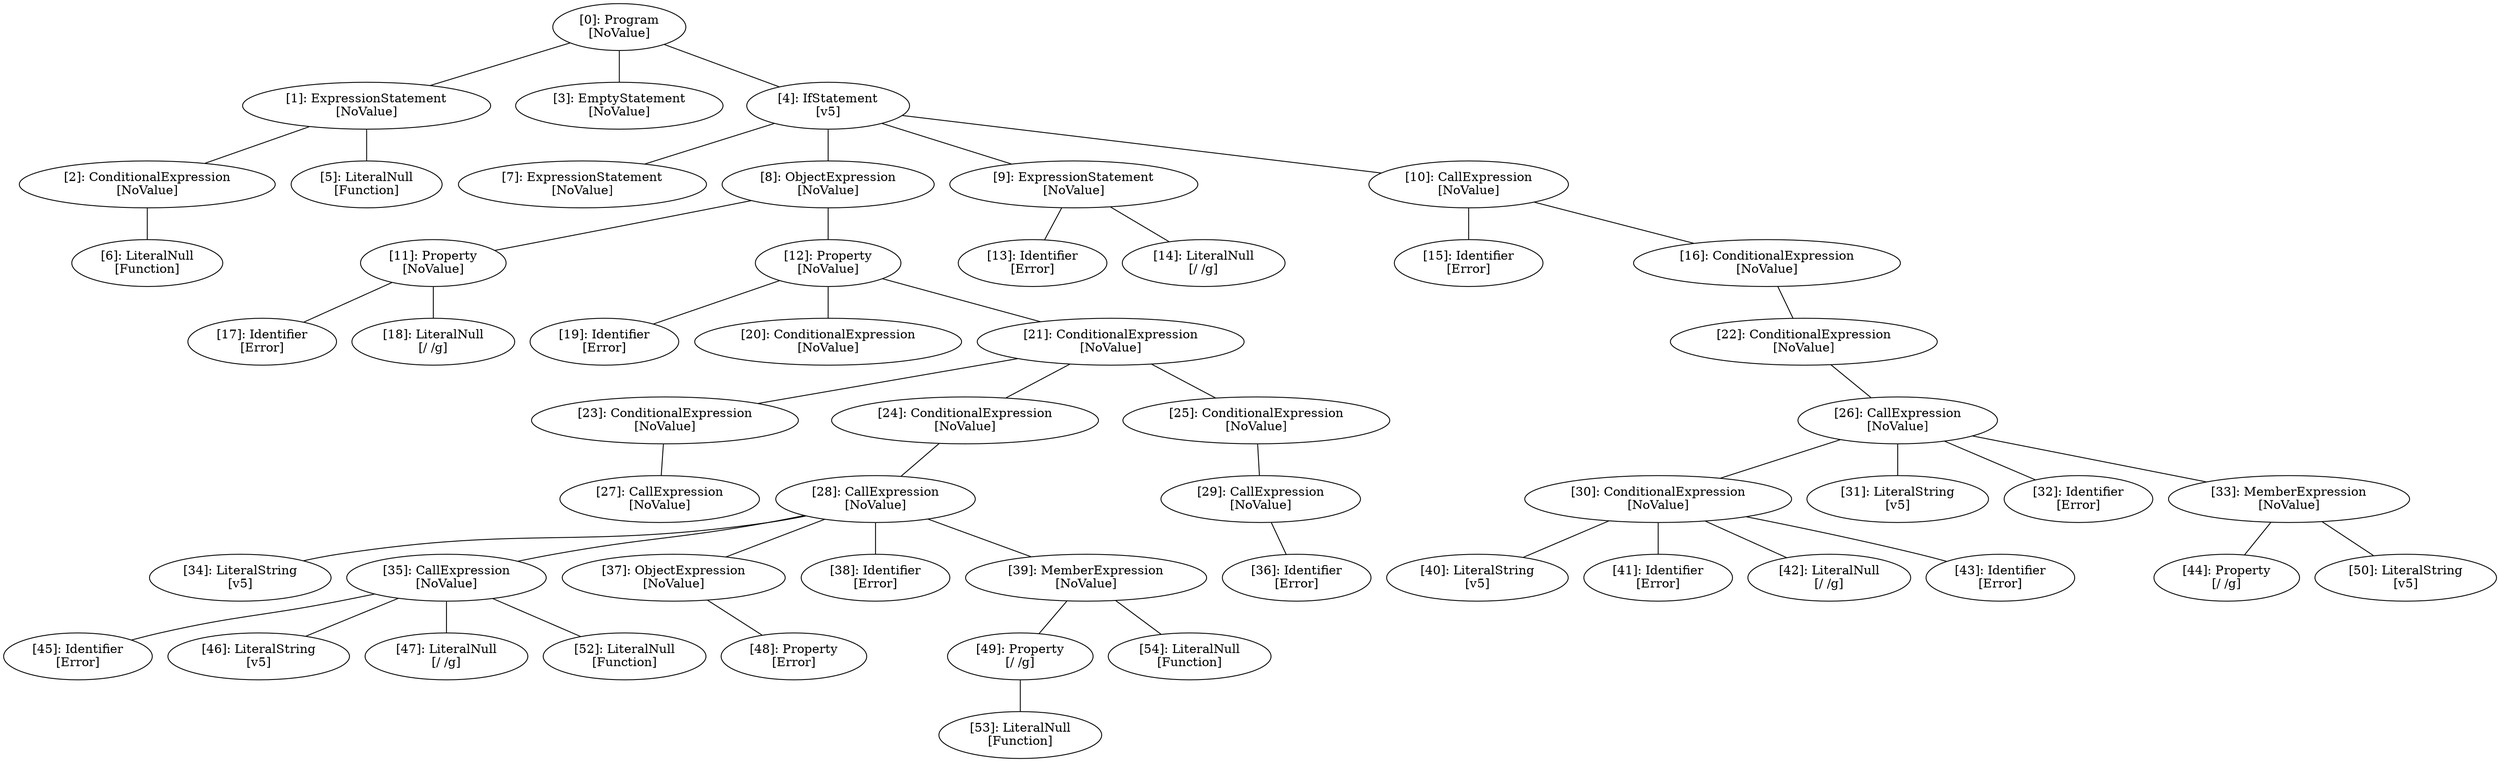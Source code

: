 // Result
graph {
	0 [label="[0]: Program
[NoValue]"]
	1 [label="[1]: ExpressionStatement
[NoValue]"]
	2 [label="[2]: ConditionalExpression
[NoValue]"]
	3 [label="[3]: EmptyStatement
[NoValue]"]
	4 [label="[4]: IfStatement
[v5]"]
	5 [label="[5]: LiteralNull
[Function]"]
	6 [label="[6]: LiteralNull
[Function]"]
	7 [label="[7]: ExpressionStatement
[NoValue]"]
	8 [label="[8]: ObjectExpression
[NoValue]"]
	9 [label="[9]: ExpressionStatement
[NoValue]"]
	10 [label="[10]: CallExpression
[NoValue]"]
	11 [label="[11]: Property
[NoValue]"]
	12 [label="[12]: Property
[NoValue]"]
	13 [label="[13]: Identifier
[Error]"]
	14 [label="[14]: LiteralNull
[/ /g]"]
	15 [label="[15]: Identifier
[Error]"]
	16 [label="[16]: ConditionalExpression
[NoValue]"]
	17 [label="[17]: Identifier
[Error]"]
	18 [label="[18]: LiteralNull
[/ /g]"]
	19 [label="[19]: Identifier
[Error]"]
	20 [label="[20]: ConditionalExpression
[NoValue]"]
	21 [label="[21]: ConditionalExpression
[NoValue]"]
	22 [label="[22]: ConditionalExpression
[NoValue]"]
	23 [label="[23]: ConditionalExpression
[NoValue]"]
	24 [label="[24]: ConditionalExpression
[NoValue]"]
	25 [label="[25]: ConditionalExpression
[NoValue]"]
	26 [label="[26]: CallExpression
[NoValue]"]
	27 [label="[27]: CallExpression
[NoValue]"]
	28 [label="[28]: CallExpression
[NoValue]"]
	29 [label="[29]: CallExpression
[NoValue]"]
	30 [label="[30]: ConditionalExpression
[NoValue]"]
	31 [label="[31]: LiteralString
[v5]"]
	32 [label="[32]: Identifier
[Error]"]
	33 [label="[33]: MemberExpression
[NoValue]"]
	34 [label="[34]: LiteralString
[v5]"]
	35 [label="[35]: CallExpression
[NoValue]"]
	36 [label="[36]: Identifier
[Error]"]
	37 [label="[37]: ObjectExpression
[NoValue]"]
	38 [label="[38]: Identifier
[Error]"]
	39 [label="[39]: MemberExpression
[NoValue]"]
	40 [label="[40]: LiteralString
[v5]"]
	41 [label="[41]: Identifier
[Error]"]
	42 [label="[42]: LiteralNull
[/ /g]"]
	43 [label="[43]: Identifier
[Error]"]
	44 [label="[44]: Property
[/ /g]"]
	45 [label="[45]: Identifier
[Error]"]
	46 [label="[46]: LiteralString
[v5]"]
	47 [label="[47]: LiteralNull
[/ /g]"]
	48 [label="[48]: Property
[Error]"]
	49 [label="[49]: Property
[/ /g]"]
	50 [label="[50]: LiteralString
[v5]"]
	52 [label="[52]: LiteralNull
[Function]"]
	53 [label="[53]: LiteralNull
[Function]"]
	54 [label="[54]: LiteralNull
[Function]"]
	0 -- 1
	0 -- 3
	0 -- 4
	1 -- 2
	1 -- 5
	2 -- 6
	4 -- 7
	4 -- 8
	4 -- 9
	4 -- 10
	8 -- 11
	8 -- 12
	9 -- 13
	9 -- 14
	10 -- 15
	10 -- 16
	11 -- 17
	11 -- 18
	12 -- 19
	12 -- 20
	12 -- 21
	16 -- 22
	21 -- 23
	21 -- 24
	21 -- 25
	22 -- 26
	23 -- 27
	24 -- 28
	25 -- 29
	26 -- 30
	26 -- 31
	26 -- 32
	26 -- 33
	28 -- 34
	28 -- 35
	28 -- 37
	28 -- 38
	28 -- 39
	29 -- 36
	30 -- 40
	30 -- 41
	30 -- 42
	30 -- 43
	33 -- 44
	33 -- 50
	35 -- 45
	35 -- 46
	35 -- 47
	35 -- 52
	37 -- 48
	39 -- 49
	39 -- 54
	49 -- 53
}
